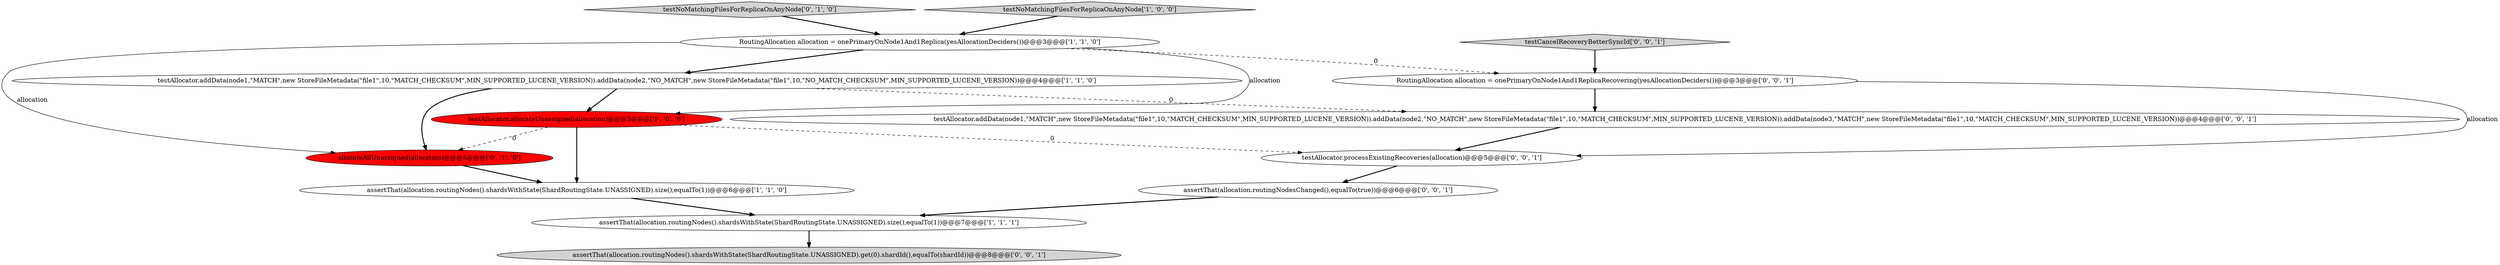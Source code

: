 digraph {
5 [style = filled, label = "assertThat(allocation.routingNodes().shardsWithState(ShardRoutingState.UNASSIGNED).size(),equalTo(1))@@@6@@@['1', '1', '0']", fillcolor = white, shape = ellipse image = "AAA0AAABBB1BBB"];
9 [style = filled, label = "RoutingAllocation allocation = onePrimaryOnNode1And1ReplicaRecovering(yesAllocationDeciders())@@@3@@@['0', '0', '1']", fillcolor = white, shape = ellipse image = "AAA0AAABBB3BBB"];
3 [style = filled, label = "testAllocator.allocateUnassigned(allocation)@@@5@@@['1', '0', '0']", fillcolor = red, shape = ellipse image = "AAA1AAABBB1BBB"];
7 [style = filled, label = "testNoMatchingFilesForReplicaOnAnyNode['0', '1', '0']", fillcolor = lightgray, shape = diamond image = "AAA0AAABBB2BBB"];
0 [style = filled, label = "testNoMatchingFilesForReplicaOnAnyNode['1', '0', '0']", fillcolor = lightgray, shape = diamond image = "AAA0AAABBB1BBB"];
6 [style = filled, label = "allocateAllUnassigned(allocation)@@@5@@@['0', '1', '0']", fillcolor = red, shape = ellipse image = "AAA1AAABBB2BBB"];
1 [style = filled, label = "testAllocator.addData(node1,\"MATCH\",new StoreFileMetadata(\"file1\",10,\"MATCH_CHECKSUM\",MIN_SUPPORTED_LUCENE_VERSION)).addData(node2,\"NO_MATCH\",new StoreFileMetadata(\"file1\",10,\"NO_MATCH_CHECKSUM\",MIN_SUPPORTED_LUCENE_VERSION))@@@4@@@['1', '1', '0']", fillcolor = white, shape = ellipse image = "AAA0AAABBB1BBB"];
12 [style = filled, label = "testAllocator.processExistingRecoveries(allocation)@@@5@@@['0', '0', '1']", fillcolor = white, shape = ellipse image = "AAA0AAABBB3BBB"];
2 [style = filled, label = "assertThat(allocation.routingNodes().shardsWithState(ShardRoutingState.UNASSIGNED).size(),equalTo(1))@@@7@@@['1', '1', '1']", fillcolor = white, shape = ellipse image = "AAA0AAABBB1BBB"];
10 [style = filled, label = "testAllocator.addData(node1,\"MATCH\",new StoreFileMetadata(\"file1\",10,\"MATCH_CHECKSUM\",MIN_SUPPORTED_LUCENE_VERSION)).addData(node2,\"NO_MATCH\",new StoreFileMetadata(\"file1\",10,\"MATCH_CHECKSUM\",MIN_SUPPORTED_LUCENE_VERSION)).addData(node3,\"MATCH\",new StoreFileMetadata(\"file1\",10,\"MATCH_CHECKSUM\",MIN_SUPPORTED_LUCENE_VERSION))@@@4@@@['0', '0', '1']", fillcolor = white, shape = ellipse image = "AAA0AAABBB3BBB"];
13 [style = filled, label = "assertThat(allocation.routingNodes().shardsWithState(ShardRoutingState.UNASSIGNED).get(0).shardId(),equalTo(shardId))@@@8@@@['0', '0', '1']", fillcolor = lightgray, shape = ellipse image = "AAA0AAABBB3BBB"];
4 [style = filled, label = "RoutingAllocation allocation = onePrimaryOnNode1And1Replica(yesAllocationDeciders())@@@3@@@['1', '1', '0']", fillcolor = white, shape = ellipse image = "AAA0AAABBB1BBB"];
11 [style = filled, label = "assertThat(allocation.routingNodesChanged(),equalTo(true))@@@6@@@['0', '0', '1']", fillcolor = white, shape = ellipse image = "AAA0AAABBB3BBB"];
8 [style = filled, label = "testCancelRecoveryBetterSyncId['0', '0', '1']", fillcolor = lightgray, shape = diamond image = "AAA0AAABBB3BBB"];
3->6 [style = dashed, label="0"];
12->11 [style = bold, label=""];
1->3 [style = bold, label=""];
4->6 [style = solid, label="allocation"];
9->12 [style = solid, label="allocation"];
7->4 [style = bold, label=""];
9->10 [style = bold, label=""];
1->10 [style = dashed, label="0"];
11->2 [style = bold, label=""];
2->13 [style = bold, label=""];
4->9 [style = dashed, label="0"];
6->5 [style = bold, label=""];
5->2 [style = bold, label=""];
3->5 [style = bold, label=""];
1->6 [style = bold, label=""];
3->12 [style = dashed, label="0"];
0->4 [style = bold, label=""];
10->12 [style = bold, label=""];
8->9 [style = bold, label=""];
4->1 [style = bold, label=""];
4->3 [style = solid, label="allocation"];
}
